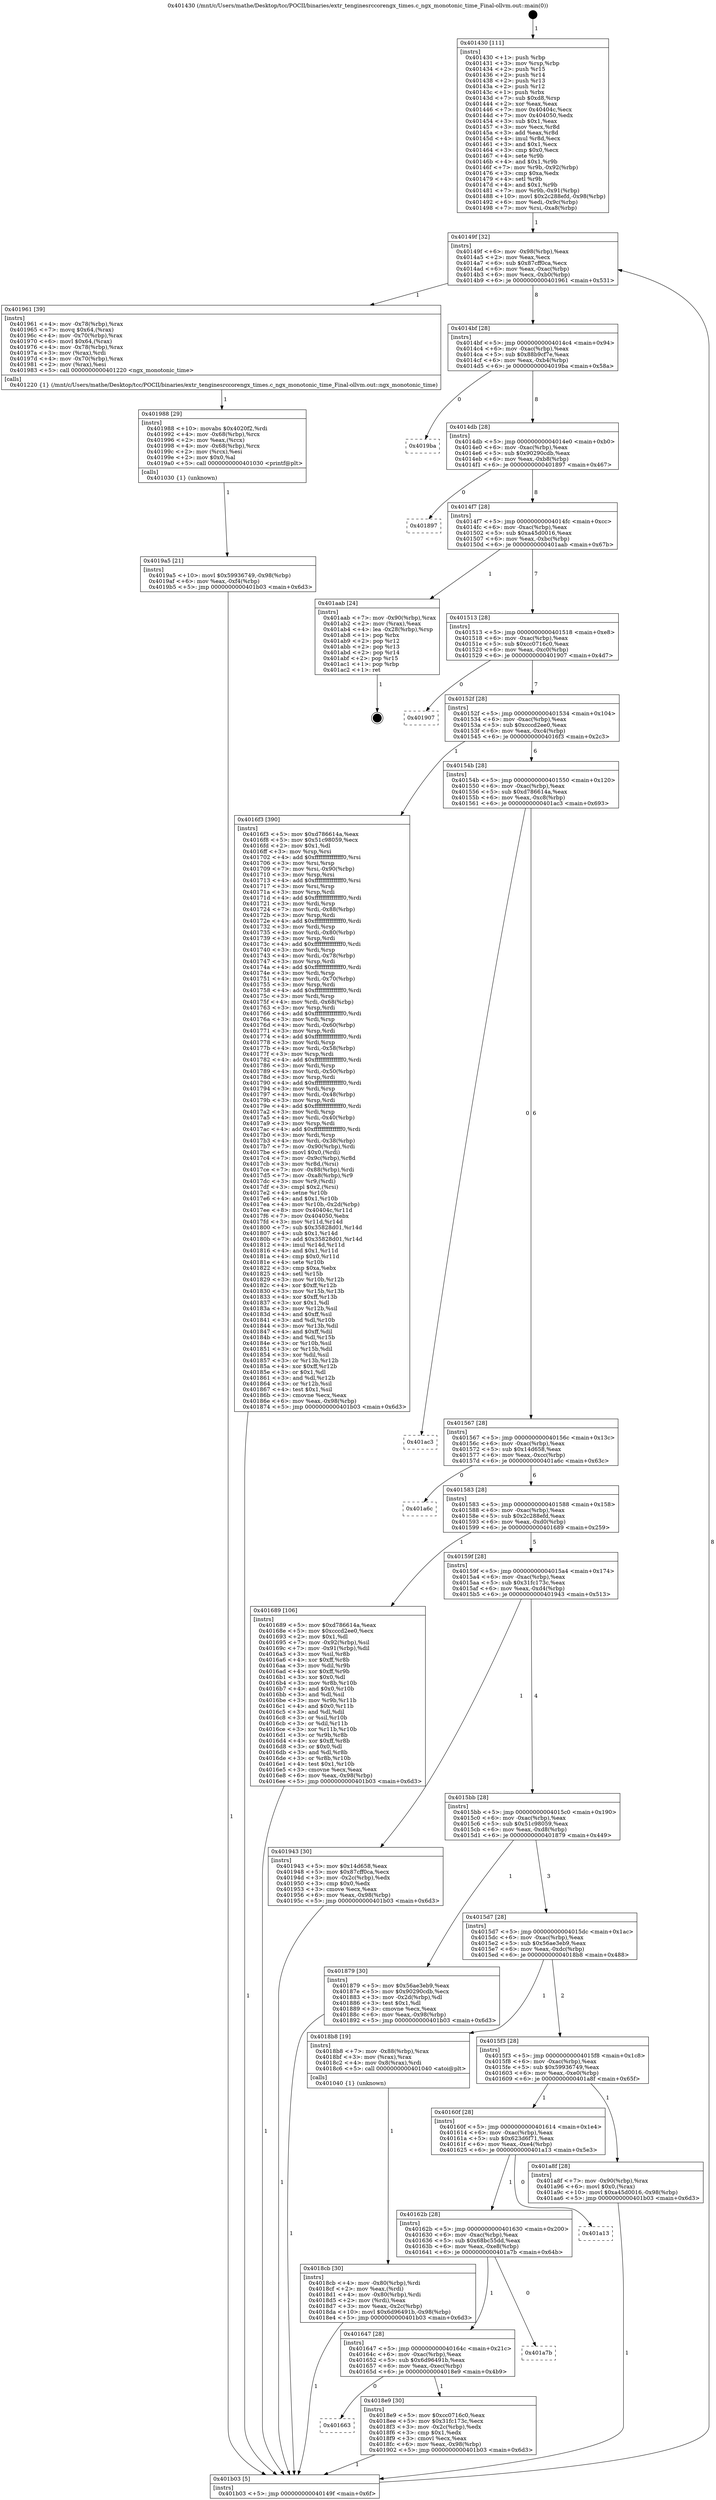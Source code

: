 digraph "0x401430" {
  label = "0x401430 (/mnt/c/Users/mathe/Desktop/tcc/POCII/binaries/extr_tenginesrccorengx_times.c_ngx_monotonic_time_Final-ollvm.out::main(0))"
  labelloc = "t"
  node[shape=record]

  Entry [label="",width=0.3,height=0.3,shape=circle,fillcolor=black,style=filled]
  "0x40149f" [label="{
     0x40149f [32]\l
     | [instrs]\l
     &nbsp;&nbsp;0x40149f \<+6\>: mov -0x98(%rbp),%eax\l
     &nbsp;&nbsp;0x4014a5 \<+2\>: mov %eax,%ecx\l
     &nbsp;&nbsp;0x4014a7 \<+6\>: sub $0x87cff0ca,%ecx\l
     &nbsp;&nbsp;0x4014ad \<+6\>: mov %eax,-0xac(%rbp)\l
     &nbsp;&nbsp;0x4014b3 \<+6\>: mov %ecx,-0xb0(%rbp)\l
     &nbsp;&nbsp;0x4014b9 \<+6\>: je 0000000000401961 \<main+0x531\>\l
  }"]
  "0x401961" [label="{
     0x401961 [39]\l
     | [instrs]\l
     &nbsp;&nbsp;0x401961 \<+4\>: mov -0x78(%rbp),%rax\l
     &nbsp;&nbsp;0x401965 \<+7\>: movq $0x64,(%rax)\l
     &nbsp;&nbsp;0x40196c \<+4\>: mov -0x70(%rbp),%rax\l
     &nbsp;&nbsp;0x401970 \<+6\>: movl $0x64,(%rax)\l
     &nbsp;&nbsp;0x401976 \<+4\>: mov -0x78(%rbp),%rax\l
     &nbsp;&nbsp;0x40197a \<+3\>: mov (%rax),%rdi\l
     &nbsp;&nbsp;0x40197d \<+4\>: mov -0x70(%rbp),%rax\l
     &nbsp;&nbsp;0x401981 \<+2\>: mov (%rax),%esi\l
     &nbsp;&nbsp;0x401983 \<+5\>: call 0000000000401220 \<ngx_monotonic_time\>\l
     | [calls]\l
     &nbsp;&nbsp;0x401220 \{1\} (/mnt/c/Users/mathe/Desktop/tcc/POCII/binaries/extr_tenginesrccorengx_times.c_ngx_monotonic_time_Final-ollvm.out::ngx_monotonic_time)\l
  }"]
  "0x4014bf" [label="{
     0x4014bf [28]\l
     | [instrs]\l
     &nbsp;&nbsp;0x4014bf \<+5\>: jmp 00000000004014c4 \<main+0x94\>\l
     &nbsp;&nbsp;0x4014c4 \<+6\>: mov -0xac(%rbp),%eax\l
     &nbsp;&nbsp;0x4014ca \<+5\>: sub $0x88b9cf7e,%eax\l
     &nbsp;&nbsp;0x4014cf \<+6\>: mov %eax,-0xb4(%rbp)\l
     &nbsp;&nbsp;0x4014d5 \<+6\>: je 00000000004019ba \<main+0x58a\>\l
  }"]
  Exit [label="",width=0.3,height=0.3,shape=circle,fillcolor=black,style=filled,peripheries=2]
  "0x4019ba" [label="{
     0x4019ba\l
  }", style=dashed]
  "0x4014db" [label="{
     0x4014db [28]\l
     | [instrs]\l
     &nbsp;&nbsp;0x4014db \<+5\>: jmp 00000000004014e0 \<main+0xb0\>\l
     &nbsp;&nbsp;0x4014e0 \<+6\>: mov -0xac(%rbp),%eax\l
     &nbsp;&nbsp;0x4014e6 \<+5\>: sub $0x90290cdb,%eax\l
     &nbsp;&nbsp;0x4014eb \<+6\>: mov %eax,-0xb8(%rbp)\l
     &nbsp;&nbsp;0x4014f1 \<+6\>: je 0000000000401897 \<main+0x467\>\l
  }"]
  "0x4019a5" [label="{
     0x4019a5 [21]\l
     | [instrs]\l
     &nbsp;&nbsp;0x4019a5 \<+10\>: movl $0x59936749,-0x98(%rbp)\l
     &nbsp;&nbsp;0x4019af \<+6\>: mov %eax,-0xf4(%rbp)\l
     &nbsp;&nbsp;0x4019b5 \<+5\>: jmp 0000000000401b03 \<main+0x6d3\>\l
  }"]
  "0x401897" [label="{
     0x401897\l
  }", style=dashed]
  "0x4014f7" [label="{
     0x4014f7 [28]\l
     | [instrs]\l
     &nbsp;&nbsp;0x4014f7 \<+5\>: jmp 00000000004014fc \<main+0xcc\>\l
     &nbsp;&nbsp;0x4014fc \<+6\>: mov -0xac(%rbp),%eax\l
     &nbsp;&nbsp;0x401502 \<+5\>: sub $0xa45d0016,%eax\l
     &nbsp;&nbsp;0x401507 \<+6\>: mov %eax,-0xbc(%rbp)\l
     &nbsp;&nbsp;0x40150d \<+6\>: je 0000000000401aab \<main+0x67b\>\l
  }"]
  "0x401988" [label="{
     0x401988 [29]\l
     | [instrs]\l
     &nbsp;&nbsp;0x401988 \<+10\>: movabs $0x4020f2,%rdi\l
     &nbsp;&nbsp;0x401992 \<+4\>: mov -0x68(%rbp),%rcx\l
     &nbsp;&nbsp;0x401996 \<+2\>: mov %eax,(%rcx)\l
     &nbsp;&nbsp;0x401998 \<+4\>: mov -0x68(%rbp),%rcx\l
     &nbsp;&nbsp;0x40199c \<+2\>: mov (%rcx),%esi\l
     &nbsp;&nbsp;0x40199e \<+2\>: mov $0x0,%al\l
     &nbsp;&nbsp;0x4019a0 \<+5\>: call 0000000000401030 \<printf@plt\>\l
     | [calls]\l
     &nbsp;&nbsp;0x401030 \{1\} (unknown)\l
  }"]
  "0x401aab" [label="{
     0x401aab [24]\l
     | [instrs]\l
     &nbsp;&nbsp;0x401aab \<+7\>: mov -0x90(%rbp),%rax\l
     &nbsp;&nbsp;0x401ab2 \<+2\>: mov (%rax),%eax\l
     &nbsp;&nbsp;0x401ab4 \<+4\>: lea -0x28(%rbp),%rsp\l
     &nbsp;&nbsp;0x401ab8 \<+1\>: pop %rbx\l
     &nbsp;&nbsp;0x401ab9 \<+2\>: pop %r12\l
     &nbsp;&nbsp;0x401abb \<+2\>: pop %r13\l
     &nbsp;&nbsp;0x401abd \<+2\>: pop %r14\l
     &nbsp;&nbsp;0x401abf \<+2\>: pop %r15\l
     &nbsp;&nbsp;0x401ac1 \<+1\>: pop %rbp\l
     &nbsp;&nbsp;0x401ac2 \<+1\>: ret\l
  }"]
  "0x401513" [label="{
     0x401513 [28]\l
     | [instrs]\l
     &nbsp;&nbsp;0x401513 \<+5\>: jmp 0000000000401518 \<main+0xe8\>\l
     &nbsp;&nbsp;0x401518 \<+6\>: mov -0xac(%rbp),%eax\l
     &nbsp;&nbsp;0x40151e \<+5\>: sub $0xcc0716c0,%eax\l
     &nbsp;&nbsp;0x401523 \<+6\>: mov %eax,-0xc0(%rbp)\l
     &nbsp;&nbsp;0x401529 \<+6\>: je 0000000000401907 \<main+0x4d7\>\l
  }"]
  "0x401663" [label="{
     0x401663\l
  }", style=dashed]
  "0x401907" [label="{
     0x401907\l
  }", style=dashed]
  "0x40152f" [label="{
     0x40152f [28]\l
     | [instrs]\l
     &nbsp;&nbsp;0x40152f \<+5\>: jmp 0000000000401534 \<main+0x104\>\l
     &nbsp;&nbsp;0x401534 \<+6\>: mov -0xac(%rbp),%eax\l
     &nbsp;&nbsp;0x40153a \<+5\>: sub $0xcccd2ee0,%eax\l
     &nbsp;&nbsp;0x40153f \<+6\>: mov %eax,-0xc4(%rbp)\l
     &nbsp;&nbsp;0x401545 \<+6\>: je 00000000004016f3 \<main+0x2c3\>\l
  }"]
  "0x4018e9" [label="{
     0x4018e9 [30]\l
     | [instrs]\l
     &nbsp;&nbsp;0x4018e9 \<+5\>: mov $0xcc0716c0,%eax\l
     &nbsp;&nbsp;0x4018ee \<+5\>: mov $0x31fc173c,%ecx\l
     &nbsp;&nbsp;0x4018f3 \<+3\>: mov -0x2c(%rbp),%edx\l
     &nbsp;&nbsp;0x4018f6 \<+3\>: cmp $0x1,%edx\l
     &nbsp;&nbsp;0x4018f9 \<+3\>: cmovl %ecx,%eax\l
     &nbsp;&nbsp;0x4018fc \<+6\>: mov %eax,-0x98(%rbp)\l
     &nbsp;&nbsp;0x401902 \<+5\>: jmp 0000000000401b03 \<main+0x6d3\>\l
  }"]
  "0x4016f3" [label="{
     0x4016f3 [390]\l
     | [instrs]\l
     &nbsp;&nbsp;0x4016f3 \<+5\>: mov $0xd786614a,%eax\l
     &nbsp;&nbsp;0x4016f8 \<+5\>: mov $0x51c98059,%ecx\l
     &nbsp;&nbsp;0x4016fd \<+2\>: mov $0x1,%dl\l
     &nbsp;&nbsp;0x4016ff \<+3\>: mov %rsp,%rsi\l
     &nbsp;&nbsp;0x401702 \<+4\>: add $0xfffffffffffffff0,%rsi\l
     &nbsp;&nbsp;0x401706 \<+3\>: mov %rsi,%rsp\l
     &nbsp;&nbsp;0x401709 \<+7\>: mov %rsi,-0x90(%rbp)\l
     &nbsp;&nbsp;0x401710 \<+3\>: mov %rsp,%rsi\l
     &nbsp;&nbsp;0x401713 \<+4\>: add $0xfffffffffffffff0,%rsi\l
     &nbsp;&nbsp;0x401717 \<+3\>: mov %rsi,%rsp\l
     &nbsp;&nbsp;0x40171a \<+3\>: mov %rsp,%rdi\l
     &nbsp;&nbsp;0x40171d \<+4\>: add $0xfffffffffffffff0,%rdi\l
     &nbsp;&nbsp;0x401721 \<+3\>: mov %rdi,%rsp\l
     &nbsp;&nbsp;0x401724 \<+7\>: mov %rdi,-0x88(%rbp)\l
     &nbsp;&nbsp;0x40172b \<+3\>: mov %rsp,%rdi\l
     &nbsp;&nbsp;0x40172e \<+4\>: add $0xfffffffffffffff0,%rdi\l
     &nbsp;&nbsp;0x401732 \<+3\>: mov %rdi,%rsp\l
     &nbsp;&nbsp;0x401735 \<+4\>: mov %rdi,-0x80(%rbp)\l
     &nbsp;&nbsp;0x401739 \<+3\>: mov %rsp,%rdi\l
     &nbsp;&nbsp;0x40173c \<+4\>: add $0xfffffffffffffff0,%rdi\l
     &nbsp;&nbsp;0x401740 \<+3\>: mov %rdi,%rsp\l
     &nbsp;&nbsp;0x401743 \<+4\>: mov %rdi,-0x78(%rbp)\l
     &nbsp;&nbsp;0x401747 \<+3\>: mov %rsp,%rdi\l
     &nbsp;&nbsp;0x40174a \<+4\>: add $0xfffffffffffffff0,%rdi\l
     &nbsp;&nbsp;0x40174e \<+3\>: mov %rdi,%rsp\l
     &nbsp;&nbsp;0x401751 \<+4\>: mov %rdi,-0x70(%rbp)\l
     &nbsp;&nbsp;0x401755 \<+3\>: mov %rsp,%rdi\l
     &nbsp;&nbsp;0x401758 \<+4\>: add $0xfffffffffffffff0,%rdi\l
     &nbsp;&nbsp;0x40175c \<+3\>: mov %rdi,%rsp\l
     &nbsp;&nbsp;0x40175f \<+4\>: mov %rdi,-0x68(%rbp)\l
     &nbsp;&nbsp;0x401763 \<+3\>: mov %rsp,%rdi\l
     &nbsp;&nbsp;0x401766 \<+4\>: add $0xfffffffffffffff0,%rdi\l
     &nbsp;&nbsp;0x40176a \<+3\>: mov %rdi,%rsp\l
     &nbsp;&nbsp;0x40176d \<+4\>: mov %rdi,-0x60(%rbp)\l
     &nbsp;&nbsp;0x401771 \<+3\>: mov %rsp,%rdi\l
     &nbsp;&nbsp;0x401774 \<+4\>: add $0xfffffffffffffff0,%rdi\l
     &nbsp;&nbsp;0x401778 \<+3\>: mov %rdi,%rsp\l
     &nbsp;&nbsp;0x40177b \<+4\>: mov %rdi,-0x58(%rbp)\l
     &nbsp;&nbsp;0x40177f \<+3\>: mov %rsp,%rdi\l
     &nbsp;&nbsp;0x401782 \<+4\>: add $0xfffffffffffffff0,%rdi\l
     &nbsp;&nbsp;0x401786 \<+3\>: mov %rdi,%rsp\l
     &nbsp;&nbsp;0x401789 \<+4\>: mov %rdi,-0x50(%rbp)\l
     &nbsp;&nbsp;0x40178d \<+3\>: mov %rsp,%rdi\l
     &nbsp;&nbsp;0x401790 \<+4\>: add $0xfffffffffffffff0,%rdi\l
     &nbsp;&nbsp;0x401794 \<+3\>: mov %rdi,%rsp\l
     &nbsp;&nbsp;0x401797 \<+4\>: mov %rdi,-0x48(%rbp)\l
     &nbsp;&nbsp;0x40179b \<+3\>: mov %rsp,%rdi\l
     &nbsp;&nbsp;0x40179e \<+4\>: add $0xfffffffffffffff0,%rdi\l
     &nbsp;&nbsp;0x4017a2 \<+3\>: mov %rdi,%rsp\l
     &nbsp;&nbsp;0x4017a5 \<+4\>: mov %rdi,-0x40(%rbp)\l
     &nbsp;&nbsp;0x4017a9 \<+3\>: mov %rsp,%rdi\l
     &nbsp;&nbsp;0x4017ac \<+4\>: add $0xfffffffffffffff0,%rdi\l
     &nbsp;&nbsp;0x4017b0 \<+3\>: mov %rdi,%rsp\l
     &nbsp;&nbsp;0x4017b3 \<+4\>: mov %rdi,-0x38(%rbp)\l
     &nbsp;&nbsp;0x4017b7 \<+7\>: mov -0x90(%rbp),%rdi\l
     &nbsp;&nbsp;0x4017be \<+6\>: movl $0x0,(%rdi)\l
     &nbsp;&nbsp;0x4017c4 \<+7\>: mov -0x9c(%rbp),%r8d\l
     &nbsp;&nbsp;0x4017cb \<+3\>: mov %r8d,(%rsi)\l
     &nbsp;&nbsp;0x4017ce \<+7\>: mov -0x88(%rbp),%rdi\l
     &nbsp;&nbsp;0x4017d5 \<+7\>: mov -0xa8(%rbp),%r9\l
     &nbsp;&nbsp;0x4017dc \<+3\>: mov %r9,(%rdi)\l
     &nbsp;&nbsp;0x4017df \<+3\>: cmpl $0x2,(%rsi)\l
     &nbsp;&nbsp;0x4017e2 \<+4\>: setne %r10b\l
     &nbsp;&nbsp;0x4017e6 \<+4\>: and $0x1,%r10b\l
     &nbsp;&nbsp;0x4017ea \<+4\>: mov %r10b,-0x2d(%rbp)\l
     &nbsp;&nbsp;0x4017ee \<+8\>: mov 0x40404c,%r11d\l
     &nbsp;&nbsp;0x4017f6 \<+7\>: mov 0x404050,%ebx\l
     &nbsp;&nbsp;0x4017fd \<+3\>: mov %r11d,%r14d\l
     &nbsp;&nbsp;0x401800 \<+7\>: sub $0x35828d01,%r14d\l
     &nbsp;&nbsp;0x401807 \<+4\>: sub $0x1,%r14d\l
     &nbsp;&nbsp;0x40180b \<+7\>: add $0x35828d01,%r14d\l
     &nbsp;&nbsp;0x401812 \<+4\>: imul %r14d,%r11d\l
     &nbsp;&nbsp;0x401816 \<+4\>: and $0x1,%r11d\l
     &nbsp;&nbsp;0x40181a \<+4\>: cmp $0x0,%r11d\l
     &nbsp;&nbsp;0x40181e \<+4\>: sete %r10b\l
     &nbsp;&nbsp;0x401822 \<+3\>: cmp $0xa,%ebx\l
     &nbsp;&nbsp;0x401825 \<+4\>: setl %r15b\l
     &nbsp;&nbsp;0x401829 \<+3\>: mov %r10b,%r12b\l
     &nbsp;&nbsp;0x40182c \<+4\>: xor $0xff,%r12b\l
     &nbsp;&nbsp;0x401830 \<+3\>: mov %r15b,%r13b\l
     &nbsp;&nbsp;0x401833 \<+4\>: xor $0xff,%r13b\l
     &nbsp;&nbsp;0x401837 \<+3\>: xor $0x1,%dl\l
     &nbsp;&nbsp;0x40183a \<+3\>: mov %r12b,%sil\l
     &nbsp;&nbsp;0x40183d \<+4\>: and $0xff,%sil\l
     &nbsp;&nbsp;0x401841 \<+3\>: and %dl,%r10b\l
     &nbsp;&nbsp;0x401844 \<+3\>: mov %r13b,%dil\l
     &nbsp;&nbsp;0x401847 \<+4\>: and $0xff,%dil\l
     &nbsp;&nbsp;0x40184b \<+3\>: and %dl,%r15b\l
     &nbsp;&nbsp;0x40184e \<+3\>: or %r10b,%sil\l
     &nbsp;&nbsp;0x401851 \<+3\>: or %r15b,%dil\l
     &nbsp;&nbsp;0x401854 \<+3\>: xor %dil,%sil\l
     &nbsp;&nbsp;0x401857 \<+3\>: or %r13b,%r12b\l
     &nbsp;&nbsp;0x40185a \<+4\>: xor $0xff,%r12b\l
     &nbsp;&nbsp;0x40185e \<+3\>: or $0x1,%dl\l
     &nbsp;&nbsp;0x401861 \<+3\>: and %dl,%r12b\l
     &nbsp;&nbsp;0x401864 \<+3\>: or %r12b,%sil\l
     &nbsp;&nbsp;0x401867 \<+4\>: test $0x1,%sil\l
     &nbsp;&nbsp;0x40186b \<+3\>: cmovne %ecx,%eax\l
     &nbsp;&nbsp;0x40186e \<+6\>: mov %eax,-0x98(%rbp)\l
     &nbsp;&nbsp;0x401874 \<+5\>: jmp 0000000000401b03 \<main+0x6d3\>\l
  }"]
  "0x40154b" [label="{
     0x40154b [28]\l
     | [instrs]\l
     &nbsp;&nbsp;0x40154b \<+5\>: jmp 0000000000401550 \<main+0x120\>\l
     &nbsp;&nbsp;0x401550 \<+6\>: mov -0xac(%rbp),%eax\l
     &nbsp;&nbsp;0x401556 \<+5\>: sub $0xd786614a,%eax\l
     &nbsp;&nbsp;0x40155b \<+6\>: mov %eax,-0xc8(%rbp)\l
     &nbsp;&nbsp;0x401561 \<+6\>: je 0000000000401ac3 \<main+0x693\>\l
  }"]
  "0x401647" [label="{
     0x401647 [28]\l
     | [instrs]\l
     &nbsp;&nbsp;0x401647 \<+5\>: jmp 000000000040164c \<main+0x21c\>\l
     &nbsp;&nbsp;0x40164c \<+6\>: mov -0xac(%rbp),%eax\l
     &nbsp;&nbsp;0x401652 \<+5\>: sub $0x6d96491b,%eax\l
     &nbsp;&nbsp;0x401657 \<+6\>: mov %eax,-0xec(%rbp)\l
     &nbsp;&nbsp;0x40165d \<+6\>: je 00000000004018e9 \<main+0x4b9\>\l
  }"]
  "0x401ac3" [label="{
     0x401ac3\l
  }", style=dashed]
  "0x401567" [label="{
     0x401567 [28]\l
     | [instrs]\l
     &nbsp;&nbsp;0x401567 \<+5\>: jmp 000000000040156c \<main+0x13c\>\l
     &nbsp;&nbsp;0x40156c \<+6\>: mov -0xac(%rbp),%eax\l
     &nbsp;&nbsp;0x401572 \<+5\>: sub $0x14d658,%eax\l
     &nbsp;&nbsp;0x401577 \<+6\>: mov %eax,-0xcc(%rbp)\l
     &nbsp;&nbsp;0x40157d \<+6\>: je 0000000000401a6c \<main+0x63c\>\l
  }"]
  "0x401a7b" [label="{
     0x401a7b\l
  }", style=dashed]
  "0x401a6c" [label="{
     0x401a6c\l
  }", style=dashed]
  "0x401583" [label="{
     0x401583 [28]\l
     | [instrs]\l
     &nbsp;&nbsp;0x401583 \<+5\>: jmp 0000000000401588 \<main+0x158\>\l
     &nbsp;&nbsp;0x401588 \<+6\>: mov -0xac(%rbp),%eax\l
     &nbsp;&nbsp;0x40158e \<+5\>: sub $0x2c288efd,%eax\l
     &nbsp;&nbsp;0x401593 \<+6\>: mov %eax,-0xd0(%rbp)\l
     &nbsp;&nbsp;0x401599 \<+6\>: je 0000000000401689 \<main+0x259\>\l
  }"]
  "0x40162b" [label="{
     0x40162b [28]\l
     | [instrs]\l
     &nbsp;&nbsp;0x40162b \<+5\>: jmp 0000000000401630 \<main+0x200\>\l
     &nbsp;&nbsp;0x401630 \<+6\>: mov -0xac(%rbp),%eax\l
     &nbsp;&nbsp;0x401636 \<+5\>: sub $0x68bc55dd,%eax\l
     &nbsp;&nbsp;0x40163b \<+6\>: mov %eax,-0xe8(%rbp)\l
     &nbsp;&nbsp;0x401641 \<+6\>: je 0000000000401a7b \<main+0x64b\>\l
  }"]
  "0x401689" [label="{
     0x401689 [106]\l
     | [instrs]\l
     &nbsp;&nbsp;0x401689 \<+5\>: mov $0xd786614a,%eax\l
     &nbsp;&nbsp;0x40168e \<+5\>: mov $0xcccd2ee0,%ecx\l
     &nbsp;&nbsp;0x401693 \<+2\>: mov $0x1,%dl\l
     &nbsp;&nbsp;0x401695 \<+7\>: mov -0x92(%rbp),%sil\l
     &nbsp;&nbsp;0x40169c \<+7\>: mov -0x91(%rbp),%dil\l
     &nbsp;&nbsp;0x4016a3 \<+3\>: mov %sil,%r8b\l
     &nbsp;&nbsp;0x4016a6 \<+4\>: xor $0xff,%r8b\l
     &nbsp;&nbsp;0x4016aa \<+3\>: mov %dil,%r9b\l
     &nbsp;&nbsp;0x4016ad \<+4\>: xor $0xff,%r9b\l
     &nbsp;&nbsp;0x4016b1 \<+3\>: xor $0x0,%dl\l
     &nbsp;&nbsp;0x4016b4 \<+3\>: mov %r8b,%r10b\l
     &nbsp;&nbsp;0x4016b7 \<+4\>: and $0x0,%r10b\l
     &nbsp;&nbsp;0x4016bb \<+3\>: and %dl,%sil\l
     &nbsp;&nbsp;0x4016be \<+3\>: mov %r9b,%r11b\l
     &nbsp;&nbsp;0x4016c1 \<+4\>: and $0x0,%r11b\l
     &nbsp;&nbsp;0x4016c5 \<+3\>: and %dl,%dil\l
     &nbsp;&nbsp;0x4016c8 \<+3\>: or %sil,%r10b\l
     &nbsp;&nbsp;0x4016cb \<+3\>: or %dil,%r11b\l
     &nbsp;&nbsp;0x4016ce \<+3\>: xor %r11b,%r10b\l
     &nbsp;&nbsp;0x4016d1 \<+3\>: or %r9b,%r8b\l
     &nbsp;&nbsp;0x4016d4 \<+4\>: xor $0xff,%r8b\l
     &nbsp;&nbsp;0x4016d8 \<+3\>: or $0x0,%dl\l
     &nbsp;&nbsp;0x4016db \<+3\>: and %dl,%r8b\l
     &nbsp;&nbsp;0x4016de \<+3\>: or %r8b,%r10b\l
     &nbsp;&nbsp;0x4016e1 \<+4\>: test $0x1,%r10b\l
     &nbsp;&nbsp;0x4016e5 \<+3\>: cmovne %ecx,%eax\l
     &nbsp;&nbsp;0x4016e8 \<+6\>: mov %eax,-0x98(%rbp)\l
     &nbsp;&nbsp;0x4016ee \<+5\>: jmp 0000000000401b03 \<main+0x6d3\>\l
  }"]
  "0x40159f" [label="{
     0x40159f [28]\l
     | [instrs]\l
     &nbsp;&nbsp;0x40159f \<+5\>: jmp 00000000004015a4 \<main+0x174\>\l
     &nbsp;&nbsp;0x4015a4 \<+6\>: mov -0xac(%rbp),%eax\l
     &nbsp;&nbsp;0x4015aa \<+5\>: sub $0x31fc173c,%eax\l
     &nbsp;&nbsp;0x4015af \<+6\>: mov %eax,-0xd4(%rbp)\l
     &nbsp;&nbsp;0x4015b5 \<+6\>: je 0000000000401943 \<main+0x513\>\l
  }"]
  "0x401b03" [label="{
     0x401b03 [5]\l
     | [instrs]\l
     &nbsp;&nbsp;0x401b03 \<+5\>: jmp 000000000040149f \<main+0x6f\>\l
  }"]
  "0x401430" [label="{
     0x401430 [111]\l
     | [instrs]\l
     &nbsp;&nbsp;0x401430 \<+1\>: push %rbp\l
     &nbsp;&nbsp;0x401431 \<+3\>: mov %rsp,%rbp\l
     &nbsp;&nbsp;0x401434 \<+2\>: push %r15\l
     &nbsp;&nbsp;0x401436 \<+2\>: push %r14\l
     &nbsp;&nbsp;0x401438 \<+2\>: push %r13\l
     &nbsp;&nbsp;0x40143a \<+2\>: push %r12\l
     &nbsp;&nbsp;0x40143c \<+1\>: push %rbx\l
     &nbsp;&nbsp;0x40143d \<+7\>: sub $0xd8,%rsp\l
     &nbsp;&nbsp;0x401444 \<+2\>: xor %eax,%eax\l
     &nbsp;&nbsp;0x401446 \<+7\>: mov 0x40404c,%ecx\l
     &nbsp;&nbsp;0x40144d \<+7\>: mov 0x404050,%edx\l
     &nbsp;&nbsp;0x401454 \<+3\>: sub $0x1,%eax\l
     &nbsp;&nbsp;0x401457 \<+3\>: mov %ecx,%r8d\l
     &nbsp;&nbsp;0x40145a \<+3\>: add %eax,%r8d\l
     &nbsp;&nbsp;0x40145d \<+4\>: imul %r8d,%ecx\l
     &nbsp;&nbsp;0x401461 \<+3\>: and $0x1,%ecx\l
     &nbsp;&nbsp;0x401464 \<+3\>: cmp $0x0,%ecx\l
     &nbsp;&nbsp;0x401467 \<+4\>: sete %r9b\l
     &nbsp;&nbsp;0x40146b \<+4\>: and $0x1,%r9b\l
     &nbsp;&nbsp;0x40146f \<+7\>: mov %r9b,-0x92(%rbp)\l
     &nbsp;&nbsp;0x401476 \<+3\>: cmp $0xa,%edx\l
     &nbsp;&nbsp;0x401479 \<+4\>: setl %r9b\l
     &nbsp;&nbsp;0x40147d \<+4\>: and $0x1,%r9b\l
     &nbsp;&nbsp;0x401481 \<+7\>: mov %r9b,-0x91(%rbp)\l
     &nbsp;&nbsp;0x401488 \<+10\>: movl $0x2c288efd,-0x98(%rbp)\l
     &nbsp;&nbsp;0x401492 \<+6\>: mov %edi,-0x9c(%rbp)\l
     &nbsp;&nbsp;0x401498 \<+7\>: mov %rsi,-0xa8(%rbp)\l
  }"]
  "0x401a13" [label="{
     0x401a13\l
  }", style=dashed]
  "0x40160f" [label="{
     0x40160f [28]\l
     | [instrs]\l
     &nbsp;&nbsp;0x40160f \<+5\>: jmp 0000000000401614 \<main+0x1e4\>\l
     &nbsp;&nbsp;0x401614 \<+6\>: mov -0xac(%rbp),%eax\l
     &nbsp;&nbsp;0x40161a \<+5\>: sub $0x623d6f71,%eax\l
     &nbsp;&nbsp;0x40161f \<+6\>: mov %eax,-0xe4(%rbp)\l
     &nbsp;&nbsp;0x401625 \<+6\>: je 0000000000401a13 \<main+0x5e3\>\l
  }"]
  "0x401943" [label="{
     0x401943 [30]\l
     | [instrs]\l
     &nbsp;&nbsp;0x401943 \<+5\>: mov $0x14d658,%eax\l
     &nbsp;&nbsp;0x401948 \<+5\>: mov $0x87cff0ca,%ecx\l
     &nbsp;&nbsp;0x40194d \<+3\>: mov -0x2c(%rbp),%edx\l
     &nbsp;&nbsp;0x401950 \<+3\>: cmp $0x0,%edx\l
     &nbsp;&nbsp;0x401953 \<+3\>: cmove %ecx,%eax\l
     &nbsp;&nbsp;0x401956 \<+6\>: mov %eax,-0x98(%rbp)\l
     &nbsp;&nbsp;0x40195c \<+5\>: jmp 0000000000401b03 \<main+0x6d3\>\l
  }"]
  "0x4015bb" [label="{
     0x4015bb [28]\l
     | [instrs]\l
     &nbsp;&nbsp;0x4015bb \<+5\>: jmp 00000000004015c0 \<main+0x190\>\l
     &nbsp;&nbsp;0x4015c0 \<+6\>: mov -0xac(%rbp),%eax\l
     &nbsp;&nbsp;0x4015c6 \<+5\>: sub $0x51c98059,%eax\l
     &nbsp;&nbsp;0x4015cb \<+6\>: mov %eax,-0xd8(%rbp)\l
     &nbsp;&nbsp;0x4015d1 \<+6\>: je 0000000000401879 \<main+0x449\>\l
  }"]
  "0x401a8f" [label="{
     0x401a8f [28]\l
     | [instrs]\l
     &nbsp;&nbsp;0x401a8f \<+7\>: mov -0x90(%rbp),%rax\l
     &nbsp;&nbsp;0x401a96 \<+6\>: movl $0x0,(%rax)\l
     &nbsp;&nbsp;0x401a9c \<+10\>: movl $0xa45d0016,-0x98(%rbp)\l
     &nbsp;&nbsp;0x401aa6 \<+5\>: jmp 0000000000401b03 \<main+0x6d3\>\l
  }"]
  "0x401879" [label="{
     0x401879 [30]\l
     | [instrs]\l
     &nbsp;&nbsp;0x401879 \<+5\>: mov $0x56ae3eb9,%eax\l
     &nbsp;&nbsp;0x40187e \<+5\>: mov $0x90290cdb,%ecx\l
     &nbsp;&nbsp;0x401883 \<+3\>: mov -0x2d(%rbp),%dl\l
     &nbsp;&nbsp;0x401886 \<+3\>: test $0x1,%dl\l
     &nbsp;&nbsp;0x401889 \<+3\>: cmovne %ecx,%eax\l
     &nbsp;&nbsp;0x40188c \<+6\>: mov %eax,-0x98(%rbp)\l
     &nbsp;&nbsp;0x401892 \<+5\>: jmp 0000000000401b03 \<main+0x6d3\>\l
  }"]
  "0x4015d7" [label="{
     0x4015d7 [28]\l
     | [instrs]\l
     &nbsp;&nbsp;0x4015d7 \<+5\>: jmp 00000000004015dc \<main+0x1ac\>\l
     &nbsp;&nbsp;0x4015dc \<+6\>: mov -0xac(%rbp),%eax\l
     &nbsp;&nbsp;0x4015e2 \<+5\>: sub $0x56ae3eb9,%eax\l
     &nbsp;&nbsp;0x4015e7 \<+6\>: mov %eax,-0xdc(%rbp)\l
     &nbsp;&nbsp;0x4015ed \<+6\>: je 00000000004018b8 \<main+0x488\>\l
  }"]
  "0x4018cb" [label="{
     0x4018cb [30]\l
     | [instrs]\l
     &nbsp;&nbsp;0x4018cb \<+4\>: mov -0x80(%rbp),%rdi\l
     &nbsp;&nbsp;0x4018cf \<+2\>: mov %eax,(%rdi)\l
     &nbsp;&nbsp;0x4018d1 \<+4\>: mov -0x80(%rbp),%rdi\l
     &nbsp;&nbsp;0x4018d5 \<+2\>: mov (%rdi),%eax\l
     &nbsp;&nbsp;0x4018d7 \<+3\>: mov %eax,-0x2c(%rbp)\l
     &nbsp;&nbsp;0x4018da \<+10\>: movl $0x6d96491b,-0x98(%rbp)\l
     &nbsp;&nbsp;0x4018e4 \<+5\>: jmp 0000000000401b03 \<main+0x6d3\>\l
  }"]
  "0x4018b8" [label="{
     0x4018b8 [19]\l
     | [instrs]\l
     &nbsp;&nbsp;0x4018b8 \<+7\>: mov -0x88(%rbp),%rax\l
     &nbsp;&nbsp;0x4018bf \<+3\>: mov (%rax),%rax\l
     &nbsp;&nbsp;0x4018c2 \<+4\>: mov 0x8(%rax),%rdi\l
     &nbsp;&nbsp;0x4018c6 \<+5\>: call 0000000000401040 \<atoi@plt\>\l
     | [calls]\l
     &nbsp;&nbsp;0x401040 \{1\} (unknown)\l
  }"]
  "0x4015f3" [label="{
     0x4015f3 [28]\l
     | [instrs]\l
     &nbsp;&nbsp;0x4015f3 \<+5\>: jmp 00000000004015f8 \<main+0x1c8\>\l
     &nbsp;&nbsp;0x4015f8 \<+6\>: mov -0xac(%rbp),%eax\l
     &nbsp;&nbsp;0x4015fe \<+5\>: sub $0x59936749,%eax\l
     &nbsp;&nbsp;0x401603 \<+6\>: mov %eax,-0xe0(%rbp)\l
     &nbsp;&nbsp;0x401609 \<+6\>: je 0000000000401a8f \<main+0x65f\>\l
  }"]
  Entry -> "0x401430" [label=" 1"]
  "0x40149f" -> "0x401961" [label=" 1"]
  "0x40149f" -> "0x4014bf" [label=" 8"]
  "0x401aab" -> Exit [label=" 1"]
  "0x4014bf" -> "0x4019ba" [label=" 0"]
  "0x4014bf" -> "0x4014db" [label=" 8"]
  "0x401a8f" -> "0x401b03" [label=" 1"]
  "0x4014db" -> "0x401897" [label=" 0"]
  "0x4014db" -> "0x4014f7" [label=" 8"]
  "0x4019a5" -> "0x401b03" [label=" 1"]
  "0x4014f7" -> "0x401aab" [label=" 1"]
  "0x4014f7" -> "0x401513" [label=" 7"]
  "0x401988" -> "0x4019a5" [label=" 1"]
  "0x401513" -> "0x401907" [label=" 0"]
  "0x401513" -> "0x40152f" [label=" 7"]
  "0x401961" -> "0x401988" [label=" 1"]
  "0x40152f" -> "0x4016f3" [label=" 1"]
  "0x40152f" -> "0x40154b" [label=" 6"]
  "0x401943" -> "0x401b03" [label=" 1"]
  "0x40154b" -> "0x401ac3" [label=" 0"]
  "0x40154b" -> "0x401567" [label=" 6"]
  "0x401647" -> "0x401663" [label=" 0"]
  "0x401567" -> "0x401a6c" [label=" 0"]
  "0x401567" -> "0x401583" [label=" 6"]
  "0x401647" -> "0x4018e9" [label=" 1"]
  "0x401583" -> "0x401689" [label=" 1"]
  "0x401583" -> "0x40159f" [label=" 5"]
  "0x401689" -> "0x401b03" [label=" 1"]
  "0x401430" -> "0x40149f" [label=" 1"]
  "0x401b03" -> "0x40149f" [label=" 8"]
  "0x40162b" -> "0x401647" [label=" 1"]
  "0x4016f3" -> "0x401b03" [label=" 1"]
  "0x40162b" -> "0x401a7b" [label=" 0"]
  "0x40159f" -> "0x401943" [label=" 1"]
  "0x40159f" -> "0x4015bb" [label=" 4"]
  "0x40160f" -> "0x40162b" [label=" 1"]
  "0x4015bb" -> "0x401879" [label=" 1"]
  "0x4015bb" -> "0x4015d7" [label=" 3"]
  "0x401879" -> "0x401b03" [label=" 1"]
  "0x40160f" -> "0x401a13" [label=" 0"]
  "0x4015d7" -> "0x4018b8" [label=" 1"]
  "0x4015d7" -> "0x4015f3" [label=" 2"]
  "0x4018b8" -> "0x4018cb" [label=" 1"]
  "0x4018cb" -> "0x401b03" [label=" 1"]
  "0x4018e9" -> "0x401b03" [label=" 1"]
  "0x4015f3" -> "0x401a8f" [label=" 1"]
  "0x4015f3" -> "0x40160f" [label=" 1"]
}
